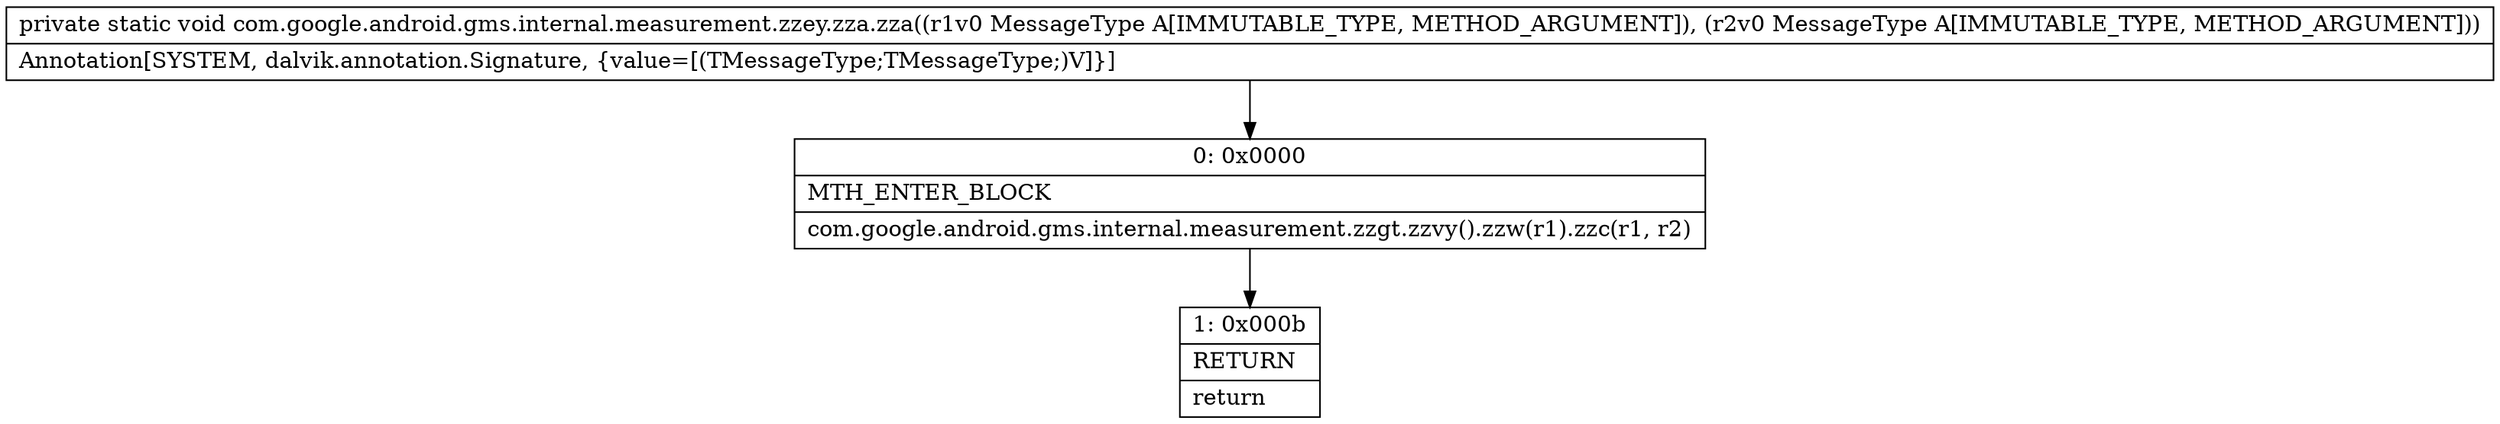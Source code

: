 digraph "CFG forcom.google.android.gms.internal.measurement.zzey.zza.zza(Lcom\/google\/android\/gms\/internal\/measurement\/zzey;Lcom\/google\/android\/gms\/internal\/measurement\/zzey;)V" {
Node_0 [shape=record,label="{0\:\ 0x0000|MTH_ENTER_BLOCK\l|com.google.android.gms.internal.measurement.zzgt.zzvy().zzw(r1).zzc(r1, r2)\l}"];
Node_1 [shape=record,label="{1\:\ 0x000b|RETURN\l|return\l}"];
MethodNode[shape=record,label="{private static void com.google.android.gms.internal.measurement.zzey.zza.zza((r1v0 MessageType A[IMMUTABLE_TYPE, METHOD_ARGUMENT]), (r2v0 MessageType A[IMMUTABLE_TYPE, METHOD_ARGUMENT]))  | Annotation[SYSTEM, dalvik.annotation.Signature, \{value=[(TMessageType;TMessageType;)V]\}]\l}"];
MethodNode -> Node_0;
Node_0 -> Node_1;
}

